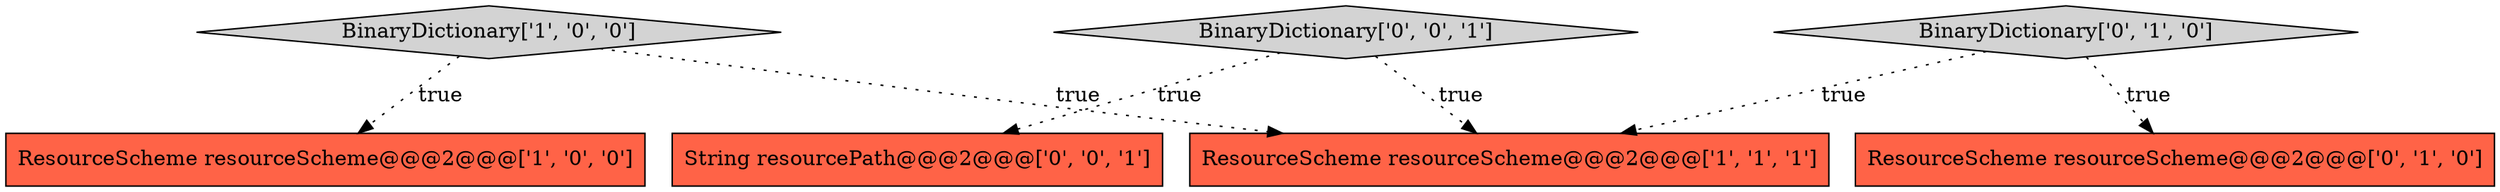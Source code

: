 digraph {
2 [style = filled, label = "BinaryDictionary['1', '0', '0']", fillcolor = lightgray, shape = diamond image = "AAA0AAABBB1BBB"];
0 [style = filled, label = "ResourceScheme resourceScheme@@@2@@@['1', '0', '0']", fillcolor = tomato, shape = box image = "AAA0AAABBB1BBB"];
3 [style = filled, label = "ResourceScheme resourceScheme@@@2@@@['0', '1', '0']", fillcolor = tomato, shape = box image = "AAA0AAABBB2BBB"];
6 [style = filled, label = "BinaryDictionary['0', '0', '1']", fillcolor = lightgray, shape = diamond image = "AAA0AAABBB3BBB"];
4 [style = filled, label = "BinaryDictionary['0', '1', '0']", fillcolor = lightgray, shape = diamond image = "AAA0AAABBB2BBB"];
1 [style = filled, label = "ResourceScheme resourceScheme@@@2@@@['1', '1', '1']", fillcolor = tomato, shape = box image = "AAA0AAABBB1BBB"];
5 [style = filled, label = "String resourcePath@@@2@@@['0', '0', '1']", fillcolor = tomato, shape = box image = "AAA0AAABBB3BBB"];
2->1 [style = dotted, label="true"];
6->5 [style = dotted, label="true"];
6->1 [style = dotted, label="true"];
2->0 [style = dotted, label="true"];
4->1 [style = dotted, label="true"];
4->3 [style = dotted, label="true"];
}
